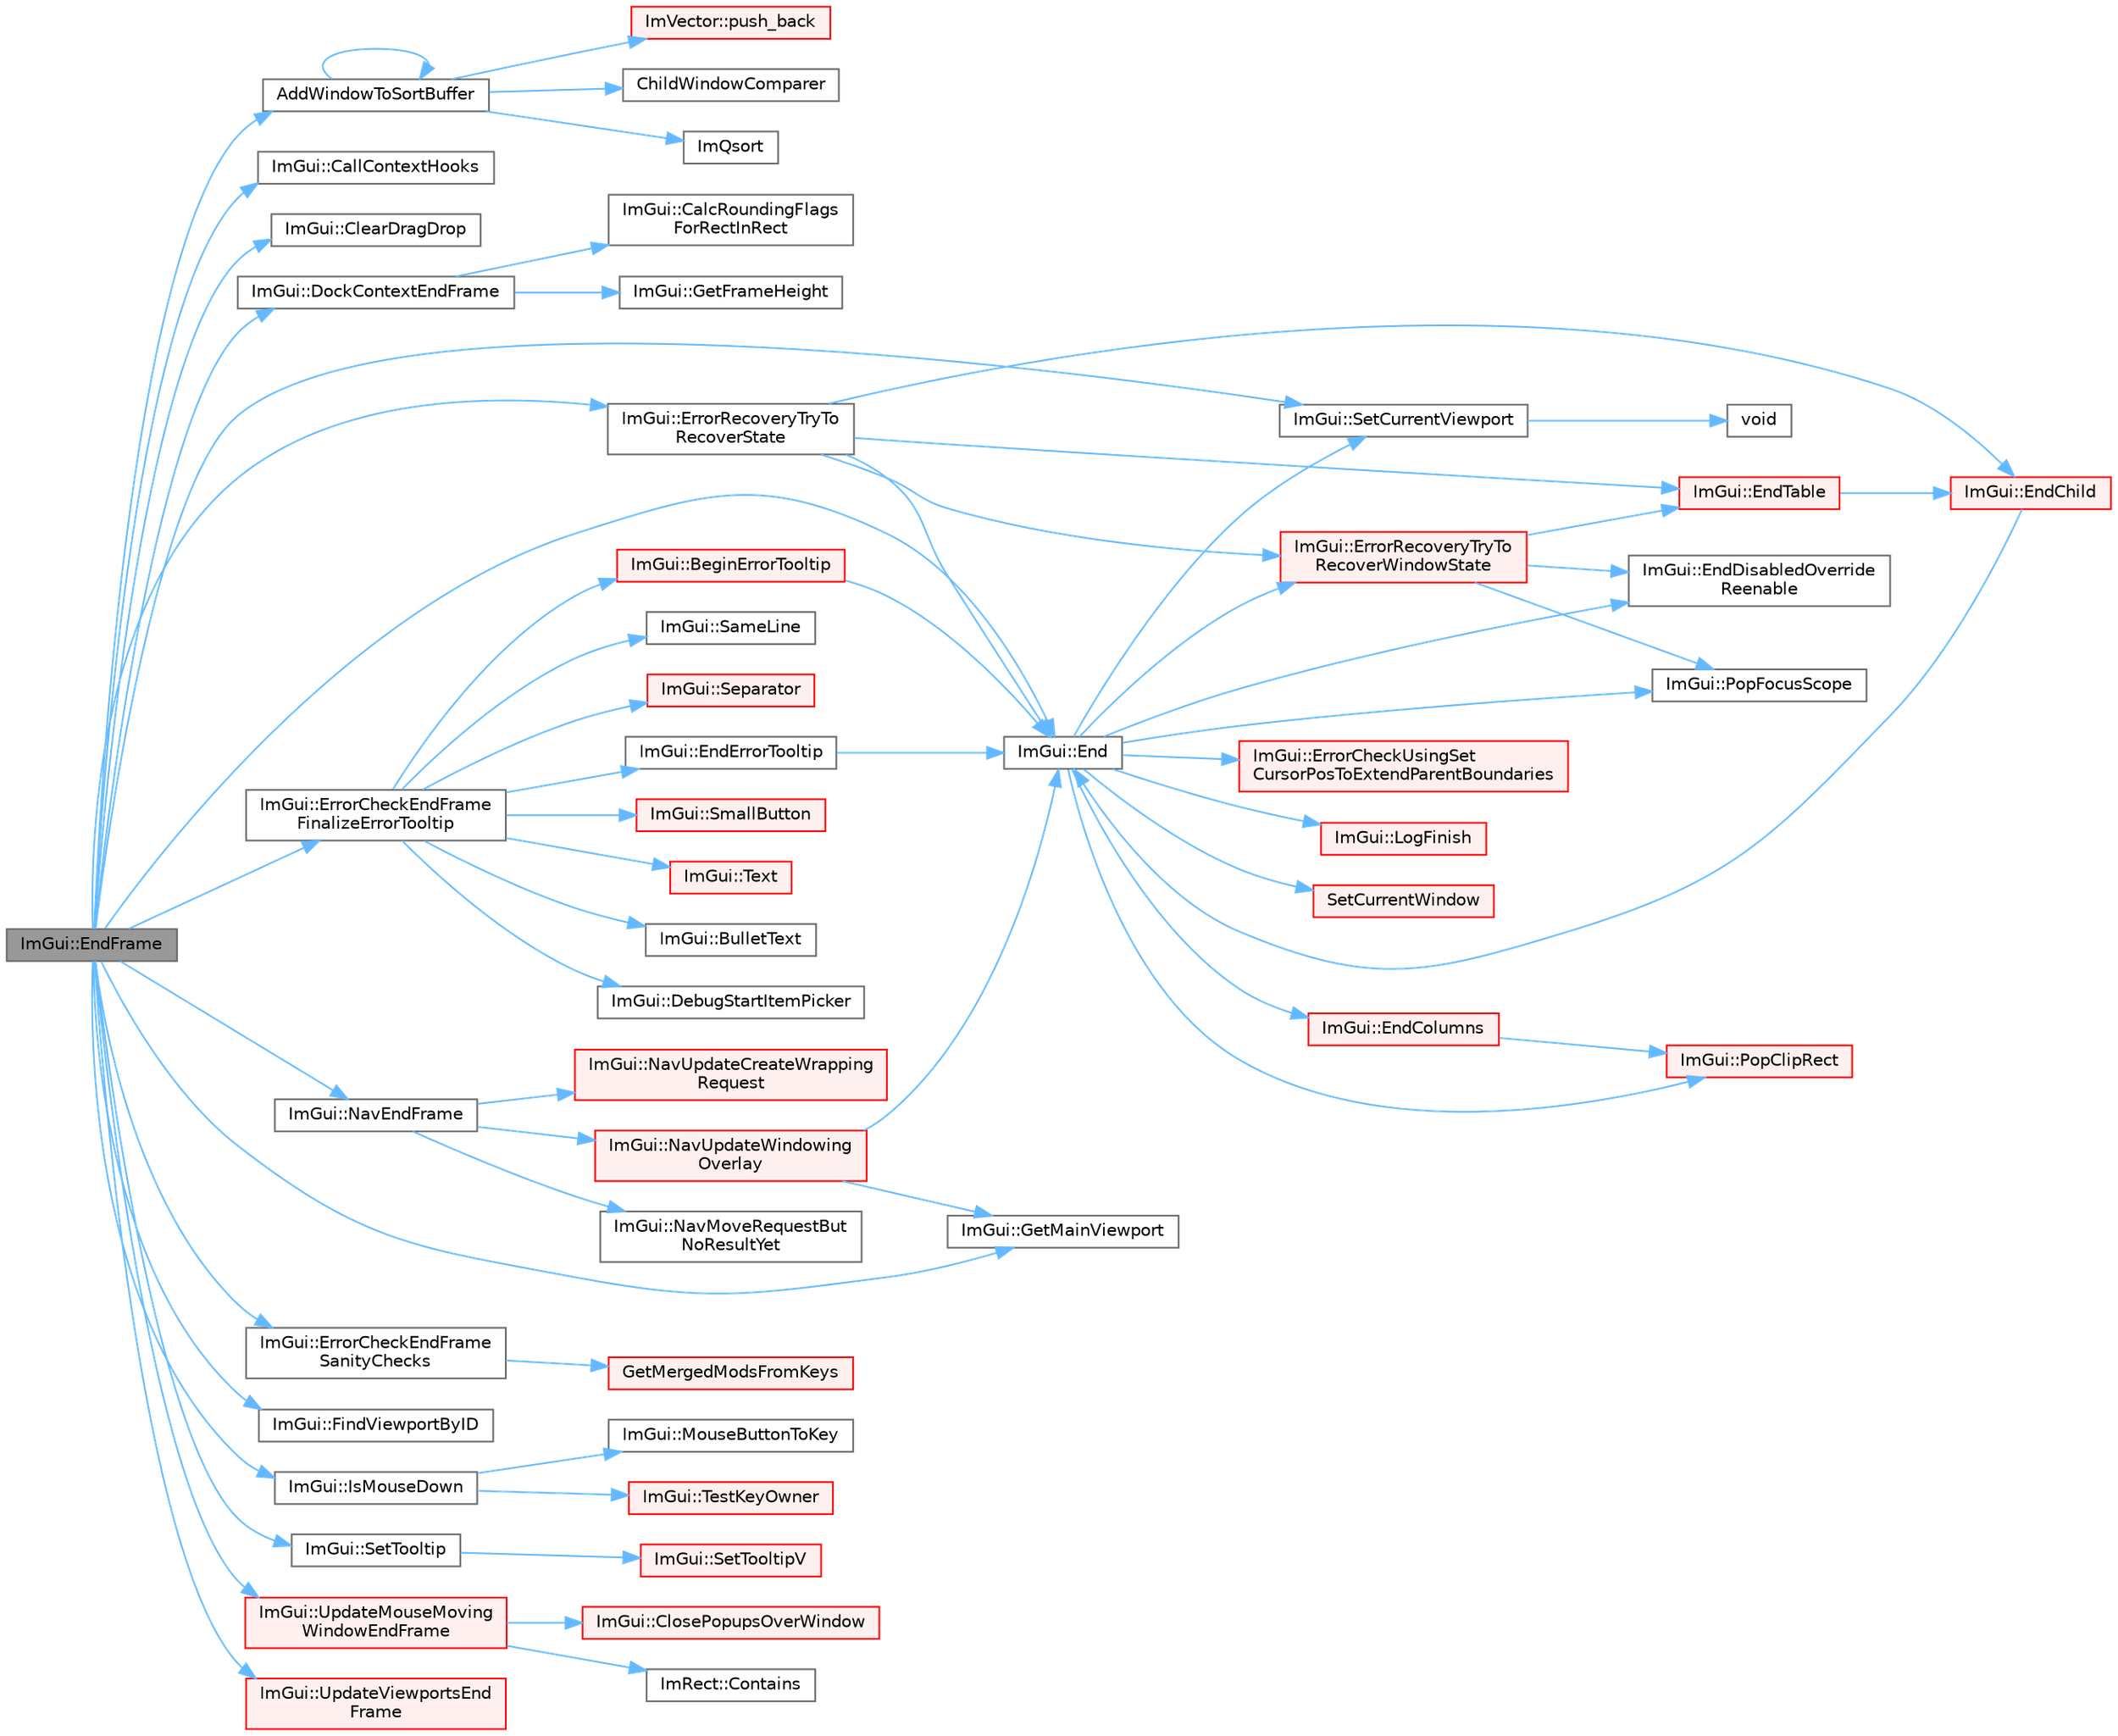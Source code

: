 digraph "ImGui::EndFrame"
{
 // LATEX_PDF_SIZE
  bgcolor="transparent";
  edge [fontname=Helvetica,fontsize=10,labelfontname=Helvetica,labelfontsize=10];
  node [fontname=Helvetica,fontsize=10,shape=box,height=0.2,width=0.4];
  rankdir="LR";
  Node1 [id="Node000001",label="ImGui::EndFrame",height=0.2,width=0.4,color="gray40", fillcolor="grey60", style="filled", fontcolor="black",tooltip=" "];
  Node1 -> Node2 [id="edge1_Node000001_Node000002",color="steelblue1",style="solid",tooltip=" "];
  Node2 [id="Node000002",label="AddWindowToSortBuffer",height=0.2,width=0.4,color="grey40", fillcolor="white", style="filled",URL="$imgui_8cpp.html#aec5b9dca69b64cb0a6a474dbf2bb84b9",tooltip=" "];
  Node2 -> Node2 [id="edge2_Node000002_Node000002",color="steelblue1",style="solid",tooltip=" "];
  Node2 -> Node3 [id="edge3_Node000002_Node000003",color="steelblue1",style="solid",tooltip=" "];
  Node3 [id="Node000003",label="ChildWindowComparer",height=0.2,width=0.4,color="grey40", fillcolor="white", style="filled",URL="$imgui_8cpp.html#a437d1c54633f2e3c53dd775034be37ae",tooltip=" "];
  Node2 -> Node4 [id="edge4_Node000002_Node000004",color="steelblue1",style="solid",tooltip=" "];
  Node4 [id="Node000004",label="ImQsort",height=0.2,width=0.4,color="grey40", fillcolor="white", style="filled",URL="$imgui__internal_8h.html#a75cd0ec18686a171e74b1726b5ddf893",tooltip=" "];
  Node2 -> Node5 [id="edge5_Node000002_Node000005",color="steelblue1",style="solid",tooltip=" "];
  Node5 [id="Node000005",label="ImVector::push_back",height=0.2,width=0.4,color="red", fillcolor="#FFF0F0", style="filled",URL="$struct_im_vector.html#aab5df48e0711a48bd12f3206e08c4108",tooltip=" "];
  Node1 -> Node8 [id="edge6_Node000001_Node000008",color="steelblue1",style="solid",tooltip=" "];
  Node8 [id="Node000008",label="ImGui::CallContextHooks",height=0.2,width=0.4,color="grey40", fillcolor="white", style="filled",URL="$namespace_im_gui.html#a61ced7f0dd38c604e895400a2e5eeeb2",tooltip=" "];
  Node1 -> Node9 [id="edge7_Node000001_Node000009",color="steelblue1",style="solid",tooltip=" "];
  Node9 [id="Node000009",label="ImGui::ClearDragDrop",height=0.2,width=0.4,color="grey40", fillcolor="white", style="filled",URL="$namespace_im_gui.html#adae8f94649956a2a717c00dbf81a5df9",tooltip=" "];
  Node1 -> Node10 [id="edge8_Node000001_Node000010",color="steelblue1",style="solid",tooltip=" "];
  Node10 [id="Node000010",label="ImGui::DockContextEndFrame",height=0.2,width=0.4,color="grey40", fillcolor="white", style="filled",URL="$namespace_im_gui.html#a255cc11c0b8c4764e86aa47dafff7e8f",tooltip=" "];
  Node10 -> Node11 [id="edge9_Node000010_Node000011",color="steelblue1",style="solid",tooltip=" "];
  Node11 [id="Node000011",label="ImGui::CalcRoundingFlags\lForRectInRect",height=0.2,width=0.4,color="grey40", fillcolor="white", style="filled",URL="$namespace_im_gui.html#a98d32cee83e1357a9a4abbd823712a38",tooltip=" "];
  Node10 -> Node12 [id="edge10_Node000010_Node000012",color="steelblue1",style="solid",tooltip=" "];
  Node12 [id="Node000012",label="ImGui::GetFrameHeight",height=0.2,width=0.4,color="grey40", fillcolor="white", style="filled",URL="$namespace_im_gui.html#ae560f17cf3262017cee888d1eb77f294",tooltip=" "];
  Node1 -> Node13 [id="edge11_Node000001_Node000013",color="steelblue1",style="solid",tooltip=" "];
  Node13 [id="Node000013",label="ImGui::End",height=0.2,width=0.4,color="grey40", fillcolor="white", style="filled",URL="$namespace_im_gui.html#a5479d93794a004c67ceb6d13f37c8254",tooltip=" "];
  Node13 -> Node14 [id="edge12_Node000013_Node000014",color="steelblue1",style="solid",tooltip=" "];
  Node14 [id="Node000014",label="ImGui::EndColumns",height=0.2,width=0.4,color="red", fillcolor="#FFF0F0", style="filled",URL="$namespace_im_gui.html#af93bed3bce5475fe4d525d744f16aa20",tooltip=" "];
  Node14 -> Node106 [id="edge13_Node000014_Node000106",color="steelblue1",style="solid",tooltip=" "];
  Node106 [id="Node000106",label="ImGui::PopClipRect",height=0.2,width=0.4,color="red", fillcolor="#FFF0F0", style="filled",URL="$namespace_im_gui.html#aef1c8a6e5a3c70cb10d03d2a2a66dfd8",tooltip=" "];
  Node13 -> Node113 [id="edge14_Node000013_Node000113",color="steelblue1",style="solid",tooltip=" "];
  Node113 [id="Node000113",label="ImGui::EndDisabledOverride\lReenable",height=0.2,width=0.4,color="grey40", fillcolor="white", style="filled",URL="$namespace_im_gui.html#a336225979f3fe3fd9ceba657123f9084",tooltip=" "];
  Node13 -> Node114 [id="edge15_Node000013_Node000114",color="steelblue1",style="solid",tooltip=" "];
  Node114 [id="Node000114",label="ImGui::ErrorCheckUsingSet\lCursorPosToExtendParentBoundaries",height=0.2,width=0.4,color="red", fillcolor="#FFF0F0", style="filled",URL="$namespace_im_gui.html#ad5832500c14abd9e76e376b82701385b",tooltip=" "];
  Node13 -> Node115 [id="edge16_Node000013_Node000115",color="steelblue1",style="solid",tooltip=" "];
  Node115 [id="Node000115",label="ImGui::ErrorRecoveryTryTo\lRecoverWindowState",height=0.2,width=0.4,color="red", fillcolor="#FFF0F0", style="filled",URL="$namespace_im_gui.html#a9e02d2905347634105ecc057a0824e1a",tooltip=" "];
  Node115 -> Node113 [id="edge17_Node000115_Node000113",color="steelblue1",style="solid",tooltip=" "];
  Node115 -> Node458 [id="edge18_Node000115_Node000458",color="steelblue1",style="solid",tooltip=" "];
  Node458 [id="Node000458",label="ImGui::EndTable",height=0.2,width=0.4,color="red", fillcolor="#FFF0F0", style="filled",URL="$namespace_im_gui.html#a9c70aaa6464c2e51e6f3342da133ada1",tooltip=" "];
  Node458 -> Node459 [id="edge19_Node000458_Node000459",color="steelblue1",style="solid",tooltip=" "];
  Node459 [id="Node000459",label="ImGui::EndChild",height=0.2,width=0.4,color="red", fillcolor="#FFF0F0", style="filled",URL="$namespace_im_gui.html#af8de559a88c1442d6df8c1b04c86e997",tooltip=" "];
  Node459 -> Node13 [id="edge20_Node000459_Node000013",color="steelblue1",style="solid",tooltip=" "];
  Node115 -> Node175 [id="edge21_Node000115_Node000175",color="steelblue1",style="solid",tooltip=" "];
  Node175 [id="Node000175",label="ImGui::PopFocusScope",height=0.2,width=0.4,color="grey40", fillcolor="white", style="filled",URL="$namespace_im_gui.html#a660bc1ff7f6d971fc4b4236e87409b38",tooltip=" "];
  Node13 -> Node516 [id="edge22_Node000013_Node000516",color="steelblue1",style="solid",tooltip=" "];
  Node516 [id="Node000516",label="ImGui::LogFinish",height=0.2,width=0.4,color="red", fillcolor="#FFF0F0", style="filled",URL="$namespace_im_gui.html#a2ebcd048d1ca025fb972e1c2e920e3f3",tooltip=" "];
  Node13 -> Node106 [id="edge23_Node000013_Node000106",color="steelblue1",style="solid",tooltip=" "];
  Node13 -> Node175 [id="edge24_Node000013_Node000175",color="steelblue1",style="solid",tooltip=" "];
  Node13 -> Node406 [id="edge25_Node000013_Node000406",color="steelblue1",style="solid",tooltip=" "];
  Node406 [id="Node000406",label="ImGui::SetCurrentViewport",height=0.2,width=0.4,color="grey40", fillcolor="white", style="filled",URL="$namespace_im_gui.html#a518a36249ab67227a13fd01a4236cbe1",tooltip=" "];
  Node406 -> Node328 [id="edge26_Node000406_Node000328",color="steelblue1",style="solid",tooltip=" "];
  Node328 [id="Node000328",label="void",height=0.2,width=0.4,color="grey40", fillcolor="white", style="filled",URL="$mimalloc_8h.html#a9d6d8aef94ac19034a5f163606f84830",tooltip=" "];
  Node13 -> Node407 [id="edge27_Node000013_Node000407",color="steelblue1",style="solid",tooltip=" "];
  Node407 [id="Node000407",label="SetCurrentWindow",height=0.2,width=0.4,color="red", fillcolor="#FFF0F0", style="filled",URL="$imgui_8cpp.html#a5c592415f88804e2f907477767d3dda1",tooltip=" "];
  Node1 -> Node519 [id="edge28_Node000001_Node000519",color="steelblue1",style="solid",tooltip=" "];
  Node519 [id="Node000519",label="ImGui::ErrorCheckEndFrame\lFinalizeErrorTooltip",height=0.2,width=0.4,color="grey40", fillcolor="white", style="filled",URL="$namespace_im_gui.html#a84f054b17e7003e5f9031dd02b522afc",tooltip=" "];
  Node519 -> Node520 [id="edge29_Node000519_Node000520",color="steelblue1",style="solid",tooltip=" "];
  Node520 [id="Node000520",label="ImGui::BeginErrorTooltip",height=0.2,width=0.4,color="red", fillcolor="#FFF0F0", style="filled",URL="$namespace_im_gui.html#ac92af5c66edbdb5d2a65b040962c2bfe",tooltip=" "];
  Node520 -> Node13 [id="edge30_Node000520_Node000013",color="steelblue1",style="solid",tooltip=" "];
  Node519 -> Node524 [id="edge31_Node000519_Node000524",color="steelblue1",style="solid",tooltip=" "];
  Node524 [id="Node000524",label="ImGui::BulletText",height=0.2,width=0.4,color="grey40", fillcolor="white", style="filled",URL="$namespace_im_gui.html#af8d34d563b17c683943a0fa7bf5807bc",tooltip=" "];
  Node519 -> Node525 [id="edge32_Node000519_Node000525",color="steelblue1",style="solid",tooltip=" "];
  Node525 [id="Node000525",label="ImGui::DebugStartItemPicker",height=0.2,width=0.4,color="grey40", fillcolor="white", style="filled",URL="$namespace_im_gui.html#abb29f1f359c62a224ad5320734035e05",tooltip=" "];
  Node519 -> Node526 [id="edge33_Node000519_Node000526",color="steelblue1",style="solid",tooltip=" "];
  Node526 [id="Node000526",label="ImGui::EndErrorTooltip",height=0.2,width=0.4,color="grey40", fillcolor="white", style="filled",URL="$namespace_im_gui.html#a30621986e3a8c2f10c96192d41aba3b5",tooltip=" "];
  Node526 -> Node13 [id="edge34_Node000526_Node000013",color="steelblue1",style="solid",tooltip=" "];
  Node519 -> Node120 [id="edge35_Node000519_Node000120",color="steelblue1",style="solid",tooltip=" "];
  Node120 [id="Node000120",label="ImGui::SameLine",height=0.2,width=0.4,color="grey40", fillcolor="white", style="filled",URL="$namespace_im_gui.html#addd433eb3aae59119e341e80db474f66",tooltip=" "];
  Node519 -> Node492 [id="edge36_Node000519_Node000492",color="steelblue1",style="solid",tooltip=" "];
  Node492 [id="Node000492",label="ImGui::Separator",height=0.2,width=0.4,color="red", fillcolor="#FFF0F0", style="filled",URL="$namespace_im_gui.html#a191123597a5084d003c8beac7eeb029e",tooltip=" "];
  Node519 -> Node527 [id="edge37_Node000519_Node000527",color="steelblue1",style="solid",tooltip=" "];
  Node527 [id="Node000527",label="ImGui::SmallButton",height=0.2,width=0.4,color="red", fillcolor="#FFF0F0", style="filled",URL="$namespace_im_gui.html#a5b76ec69758aeb0a00a66f142f7a4fb2",tooltip=" "];
  Node519 -> Node530 [id="edge38_Node000519_Node000530",color="steelblue1",style="solid",tooltip=" "];
  Node530 [id="Node000530",label="ImGui::Text",height=0.2,width=0.4,color="red", fillcolor="#FFF0F0", style="filled",URL="$namespace_im_gui.html#a9e7b83611fe441d54fad2effb4bf4965",tooltip=" "];
  Node1 -> Node531 [id="edge39_Node000001_Node000531",color="steelblue1",style="solid",tooltip=" "];
  Node531 [id="Node000531",label="ImGui::ErrorCheckEndFrame\lSanityChecks",height=0.2,width=0.4,color="grey40", fillcolor="white", style="filled",URL="$namespace_im_gui.html#af501a9de56446597afe2ae5cde18e1ba",tooltip=" "];
  Node531 -> Node532 [id="edge40_Node000531_Node000532",color="steelblue1",style="solid",tooltip=" "];
  Node532 [id="Node000532",label="GetMergedModsFromKeys",height=0.2,width=0.4,color="red", fillcolor="#FFF0F0", style="filled",URL="$imgui_8cpp.html#a2e8b0cd6e1536cc61cf44431f9601429",tooltip=" "];
  Node1 -> Node534 [id="edge41_Node000001_Node000534",color="steelblue1",style="solid",tooltip=" "];
  Node534 [id="Node000534",label="ImGui::ErrorRecoveryTryTo\lRecoverState",height=0.2,width=0.4,color="grey40", fillcolor="white", style="filled",URL="$namespace_im_gui.html#af173cf3b924ce08bf5ba4b6a49c04cf1",tooltip=" "];
  Node534 -> Node13 [id="edge42_Node000534_Node000013",color="steelblue1",style="solid",tooltip=" "];
  Node534 -> Node459 [id="edge43_Node000534_Node000459",color="steelblue1",style="solid",tooltip=" "];
  Node534 -> Node458 [id="edge44_Node000534_Node000458",color="steelblue1",style="solid",tooltip=" "];
  Node534 -> Node115 [id="edge45_Node000534_Node000115",color="steelblue1",style="solid",tooltip=" "];
  Node1 -> Node211 [id="edge46_Node000001_Node000211",color="steelblue1",style="solid",tooltip=" "];
  Node211 [id="Node000211",label="ImGui::FindViewportByID",height=0.2,width=0.4,color="grey40", fillcolor="white", style="filled",URL="$namespace_im_gui.html#a19f511dec79b1d152da3cd6667bb3856",tooltip=" "];
  Node1 -> Node356 [id="edge47_Node000001_Node000356",color="steelblue1",style="solid",tooltip=" "];
  Node356 [id="Node000356",label="ImGui::GetMainViewport",height=0.2,width=0.4,color="grey40", fillcolor="white", style="filled",URL="$namespace_im_gui.html#a7bf620af1d66ee7d7b06701894d23e60",tooltip=" "];
  Node1 -> Node251 [id="edge48_Node000001_Node000251",color="steelblue1",style="solid",tooltip=" "];
  Node251 [id="Node000251",label="ImGui::IsMouseDown",height=0.2,width=0.4,color="grey40", fillcolor="white", style="filled",URL="$namespace_im_gui.html#aed7dae248aa865bf06c1d60c0e809537",tooltip=" "];
  Node251 -> Node162 [id="edge49_Node000251_Node000162",color="steelblue1",style="solid",tooltip=" "];
  Node162 [id="Node000162",label="ImGui::MouseButtonToKey",height=0.2,width=0.4,color="grey40", fillcolor="white", style="filled",URL="$namespace_im_gui.html#a25689086f813c9714c4bbd4e3d5e669c",tooltip=" "];
  Node251 -> Node163 [id="edge50_Node000251_Node000163",color="steelblue1",style="solid",tooltip=" "];
  Node163 [id="Node000163",label="ImGui::TestKeyOwner",height=0.2,width=0.4,color="red", fillcolor="#FFF0F0", style="filled",URL="$namespace_im_gui.html#ad12c5be2f1c691e4e6656524248824fb",tooltip=" "];
  Node1 -> Node535 [id="edge51_Node000001_Node000535",color="steelblue1",style="solid",tooltip=" "];
  Node535 [id="Node000535",label="ImGui::NavEndFrame",height=0.2,width=0.4,color="grey40", fillcolor="white", style="filled",URL="$namespace_im_gui.html#a5ae3ff143fed82b60445ce593b18cd8c",tooltip=" "];
  Node535 -> Node139 [id="edge52_Node000535_Node000139",color="steelblue1",style="solid",tooltip=" "];
  Node139 [id="Node000139",label="ImGui::NavMoveRequestBut\lNoResultYet",height=0.2,width=0.4,color="grey40", fillcolor="white", style="filled",URL="$namespace_im_gui.html#a3fab98556d11690efd4f7f2fde94968e",tooltip=" "];
  Node535 -> Node536 [id="edge53_Node000535_Node000536",color="steelblue1",style="solid",tooltip=" "];
  Node536 [id="Node000536",label="ImGui::NavUpdateCreateWrapping\lRequest",height=0.2,width=0.4,color="red", fillcolor="#FFF0F0", style="filled",URL="$namespace_im_gui.html#a672929469841ba0402cab08615770198",tooltip=" "];
  Node535 -> Node539 [id="edge54_Node000535_Node000539",color="steelblue1",style="solid",tooltip=" "];
  Node539 [id="Node000539",label="ImGui::NavUpdateWindowing\lOverlay",height=0.2,width=0.4,color="red", fillcolor="#FFF0F0", style="filled",URL="$namespace_im_gui.html#a601290fe1dbe4c3717eb7e7add3ef11f",tooltip=" "];
  Node539 -> Node13 [id="edge55_Node000539_Node000013",color="steelblue1",style="solid",tooltip=" "];
  Node539 -> Node356 [id="edge56_Node000539_Node000356",color="steelblue1",style="solid",tooltip=" "];
  Node1 -> Node406 [id="edge57_Node000001_Node000406",color="steelblue1",style="solid",tooltip=" "];
  Node1 -> Node238 [id="edge58_Node000001_Node000238",color="steelblue1",style="solid",tooltip=" "];
  Node238 [id="Node000238",label="ImGui::SetTooltip",height=0.2,width=0.4,color="grey40", fillcolor="white", style="filled",URL="$namespace_im_gui.html#a313073fa01b8a9791f241ef93091ce92",tooltip=" "];
  Node238 -> Node239 [id="edge59_Node000238_Node000239",color="steelblue1",style="solid",tooltip=" "];
  Node239 [id="Node000239",label="ImGui::SetTooltipV",height=0.2,width=0.4,color="red", fillcolor="#FFF0F0", style="filled",URL="$namespace_im_gui.html#a3826acf68fc4a12bb66401575f51d6a2",tooltip=" "];
  Node1 -> Node544 [id="edge60_Node000001_Node000544",color="steelblue1",style="solid",tooltip=" "];
  Node544 [id="Node000544",label="ImGui::UpdateMouseMoving\lWindowEndFrame",height=0.2,width=0.4,color="red", fillcolor="#FFF0F0", style="filled",URL="$namespace_im_gui.html#a6f56217f28aff3a7cea846e6f44eebff",tooltip=" "];
  Node544 -> Node130 [id="edge61_Node000544_Node000130",color="steelblue1",style="solid",tooltip=" "];
  Node130 [id="Node000130",label="ImGui::ClosePopupsOverWindow",height=0.2,width=0.4,color="red", fillcolor="#FFF0F0", style="filled",URL="$namespace_im_gui.html#a0076b153c697cb85e263fcbd59340bce",tooltip=" "];
  Node544 -> Node148 [id="edge62_Node000544_Node000148",color="steelblue1",style="solid",tooltip=" "];
  Node148 [id="Node000148",label="ImRect::Contains",height=0.2,width=0.4,color="grey40", fillcolor="white", style="filled",URL="$struct_im_rect.html#ac583156fd0e9306181fff5d120b262ea",tooltip=" "];
  Node1 -> Node548 [id="edge63_Node000001_Node000548",color="steelblue1",style="solid",tooltip=" "];
  Node548 [id="Node000548",label="ImGui::UpdateViewportsEnd\lFrame",height=0.2,width=0.4,color="red", fillcolor="#FFF0F0", style="filled",URL="$namespace_im_gui.html#aac5afb4cc922c8869d811f3b5c6cd99c",tooltip=" "];
}

